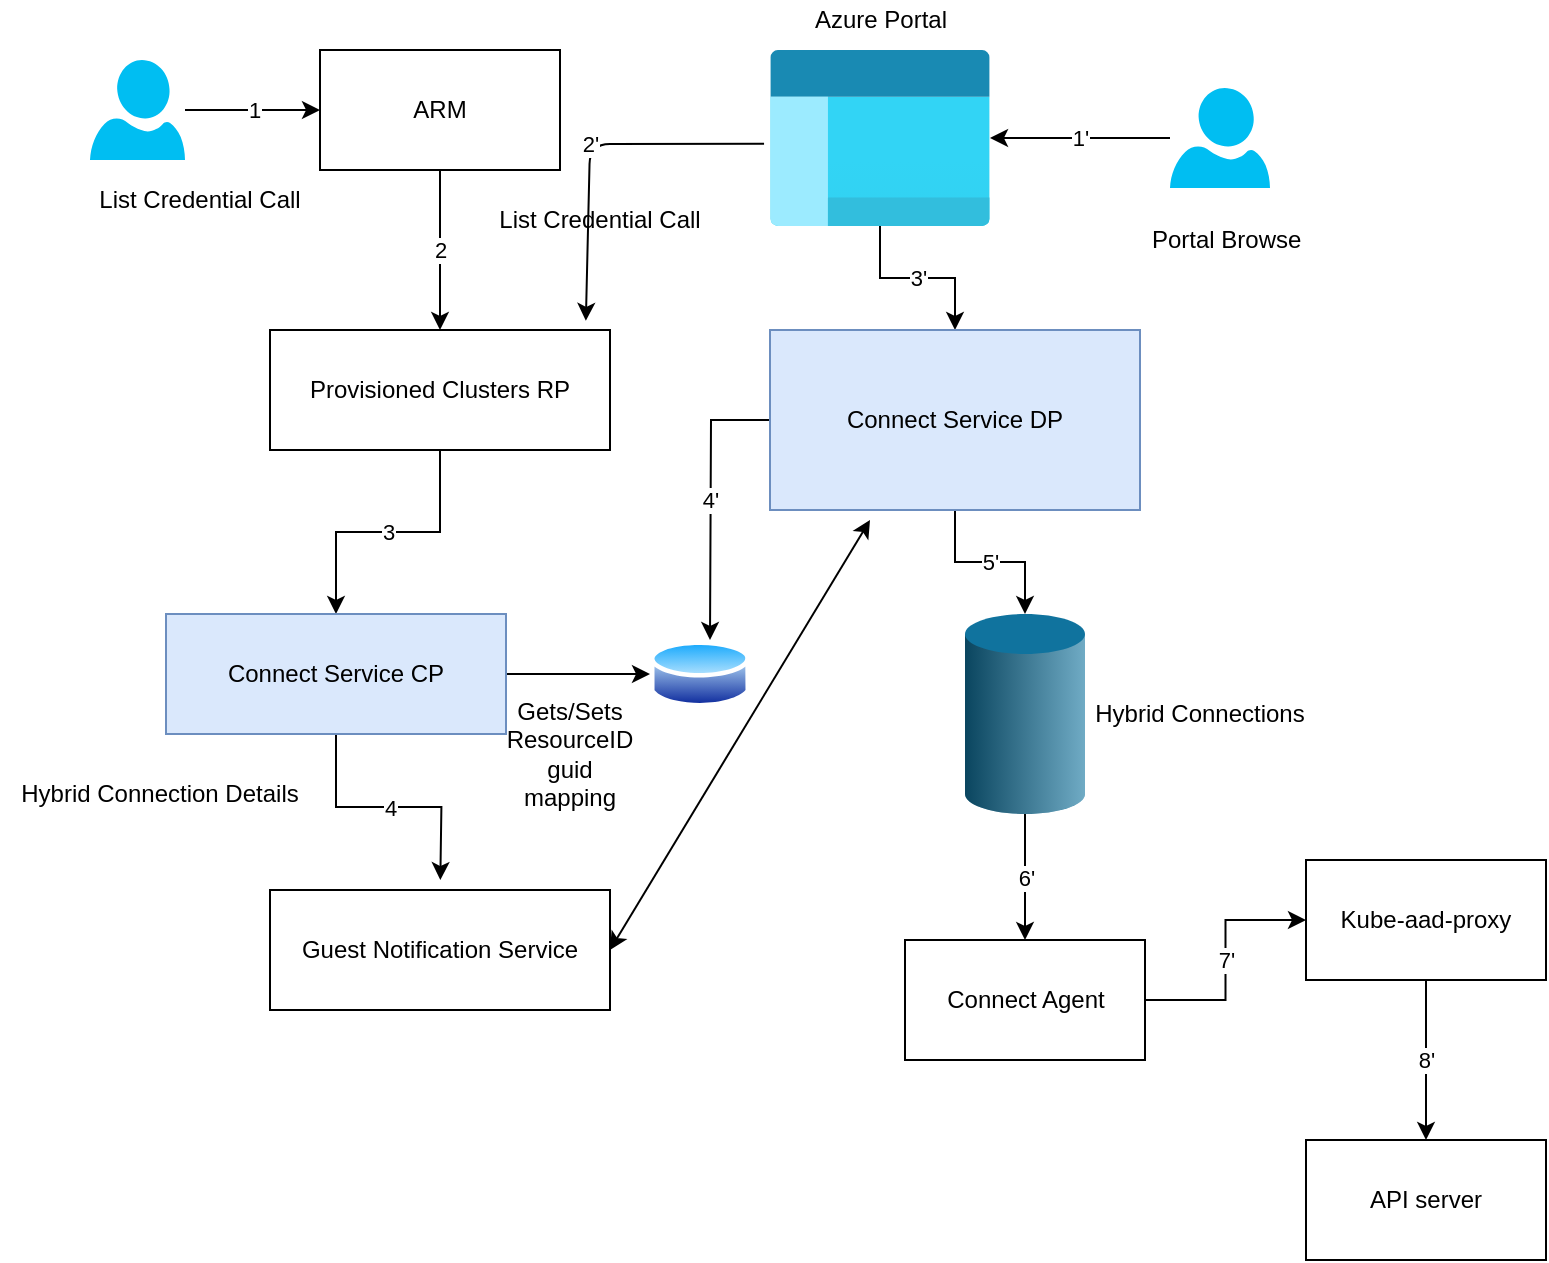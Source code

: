 <mxfile version="14.9.2" type="github">
  <diagram id="wFE0QG_FPsp0jaGvCLVb" name="Page-1">
    <mxGraphModel dx="1779" dy="577" grid="1" gridSize="10" guides="1" tooltips="1" connect="1" arrows="1" fold="1" page="1" pageScale="1" pageWidth="850" pageHeight="1100" math="0" shadow="0">
      <root>
        <mxCell id="0" />
        <mxCell id="1" parent="0" />
        <mxCell id="p6YkToFKb5sHR4yI7PBi-1" value="1" style="edgeStyle=orthogonalEdgeStyle;rounded=0;orthogonalLoop=1;jettySize=auto;html=1;entryX=0;entryY=0.5;entryDx=0;entryDy=0;" parent="1" source="p6YkToFKb5sHR4yI7PBi-2" target="p6YkToFKb5sHR4yI7PBi-4" edge="1">
          <mxGeometry relative="1" as="geometry">
            <mxPoint x="111.25" y="115" as="targetPoint" />
          </mxGeometry>
        </mxCell>
        <mxCell id="p6YkToFKb5sHR4yI7PBi-2" value="" style="verticalLabelPosition=bottom;html=1;verticalAlign=top;align=center;strokeColor=none;fillColor=#00BEF2;shape=mxgraph.azure.user;" parent="1" vertex="1">
          <mxGeometry x="20" y="90" width="47.5" height="50" as="geometry" />
        </mxCell>
        <mxCell id="p6YkToFKb5sHR4yI7PBi-3" value="2" style="edgeStyle=orthogonalEdgeStyle;rounded=0;orthogonalLoop=1;jettySize=auto;html=1;" parent="1" source="p6YkToFKb5sHR4yI7PBi-4" target="p6YkToFKb5sHR4yI7PBi-6" edge="1">
          <mxGeometry relative="1" as="geometry" />
        </mxCell>
        <mxCell id="p6YkToFKb5sHR4yI7PBi-4" value="ARM" style="rounded=0;whiteSpace=wrap;html=1;" parent="1" vertex="1">
          <mxGeometry x="135" y="85" width="120" height="60" as="geometry" />
        </mxCell>
        <mxCell id="p6YkToFKb5sHR4yI7PBi-5" value="3" style="edgeStyle=orthogonalEdgeStyle;rounded=0;orthogonalLoop=1;jettySize=auto;html=1;" parent="1" source="p6YkToFKb5sHR4yI7PBi-6" target="p6YkToFKb5sHR4yI7PBi-9" edge="1">
          <mxGeometry relative="1" as="geometry" />
        </mxCell>
        <mxCell id="p6YkToFKb5sHR4yI7PBi-6" value="Provisioned Clusters RP" style="rounded=0;whiteSpace=wrap;html=1;" parent="1" vertex="1">
          <mxGeometry x="110" y="225" width="170" height="60" as="geometry" />
        </mxCell>
        <mxCell id="p6YkToFKb5sHR4yI7PBi-7" value="4" style="edgeStyle=orthogonalEdgeStyle;rounded=0;orthogonalLoop=1;jettySize=auto;html=1;exitX=0.5;exitY=1;exitDx=0;exitDy=0;" parent="1" source="p6YkToFKb5sHR4yI7PBi-9" edge="1">
          <mxGeometry relative="1" as="geometry">
            <mxPoint x="195.167" y="500.0" as="targetPoint" />
          </mxGeometry>
        </mxCell>
        <mxCell id="p6YkToFKb5sHR4yI7PBi-49" style="edgeStyle=orthogonalEdgeStyle;rounded=0;orthogonalLoop=1;jettySize=auto;html=1;exitX=1;exitY=0.5;exitDx=0;exitDy=0;" parent="1" source="p6YkToFKb5sHR4yI7PBi-9" target="p6YkToFKb5sHR4yI7PBi-12" edge="1">
          <mxGeometry relative="1" as="geometry" />
        </mxCell>
        <mxCell id="p6YkToFKb5sHR4yI7PBi-9" value="Connect Service CP" style="rounded=0;whiteSpace=wrap;html=1;fillColor=#dae8fc;strokeColor=#6c8ebf;" parent="1" vertex="1">
          <mxGeometry x="58" y="367" width="170" height="60" as="geometry" />
        </mxCell>
        <mxCell id="p6YkToFKb5sHR4yI7PBi-10" value="Guest Notification Service" style="rounded=0;whiteSpace=wrap;html=1;" parent="1" vertex="1">
          <mxGeometry x="110" y="505" width="170" height="60" as="geometry" />
        </mxCell>
        <mxCell id="p6YkToFKb5sHR4yI7PBi-11" value="Hybrid Connection Details" style="text;html=1;strokeColor=none;fillColor=none;align=center;verticalAlign=middle;whiteSpace=wrap;rounded=0;" parent="1" vertex="1">
          <mxGeometry x="-25" y="447" width="160" height="20" as="geometry" />
        </mxCell>
        <mxCell id="p6YkToFKb5sHR4yI7PBi-12" value="" style="aspect=fixed;perimeter=ellipsePerimeter;html=1;align=center;shadow=0;dashed=0;spacingTop=3;image;image=img/lib/active_directory/database.svg;" parent="1" vertex="1">
          <mxGeometry x="300" y="378.5" width="50" height="37" as="geometry" />
        </mxCell>
        <mxCell id="p6YkToFKb5sHR4yI7PBi-13" value="List Credential Call" style="text;html=1;strokeColor=none;fillColor=none;align=center;verticalAlign=middle;whiteSpace=wrap;rounded=0;" parent="1" vertex="1">
          <mxGeometry x="-10" y="150" width="170" height="20" as="geometry" />
        </mxCell>
        <mxCell id="p6YkToFKb5sHR4yI7PBi-14" value="Portal Browse&amp;nbsp;" style="text;html=1;strokeColor=none;fillColor=none;align=center;verticalAlign=middle;whiteSpace=wrap;rounded=0;" parent="1" vertex="1">
          <mxGeometry x="470" y="170" width="240" height="20" as="geometry" />
        </mxCell>
        <mxCell id="p6YkToFKb5sHR4yI7PBi-43" value="3&#39;" style="edgeStyle=orthogonalEdgeStyle;rounded=0;orthogonalLoop=1;jettySize=auto;html=1;" parent="1" source="p6YkToFKb5sHR4yI7PBi-15" target="p6YkToFKb5sHR4yI7PBi-28" edge="1">
          <mxGeometry relative="1" as="geometry" />
        </mxCell>
        <mxCell id="p6YkToFKb5sHR4yI7PBi-15" value="" style="aspect=fixed;html=1;points=[];align=center;image;fontSize=12;image=img/lib/azure2/general/Management_Portal.svg;" parent="1" vertex="1">
          <mxGeometry x="360" y="85" width="110" height="88" as="geometry" />
        </mxCell>
        <mxCell id="p6YkToFKb5sHR4yI7PBi-16" value="1&#39;" style="edgeStyle=orthogonalEdgeStyle;rounded=0;orthogonalLoop=1;jettySize=auto;html=1;" parent="1" source="p6YkToFKb5sHR4yI7PBi-17" target="p6YkToFKb5sHR4yI7PBi-15" edge="1">
          <mxGeometry relative="1" as="geometry" />
        </mxCell>
        <mxCell id="p6YkToFKb5sHR4yI7PBi-17" value="" style="verticalLabelPosition=bottom;html=1;verticalAlign=top;align=center;strokeColor=none;fillColor=#00BEF2;shape=mxgraph.azure.user;" parent="1" vertex="1">
          <mxGeometry x="560" y="104" width="50" height="50" as="geometry" />
        </mxCell>
        <mxCell id="p6YkToFKb5sHR4yI7PBi-18" value="2&#39;" style="endArrow=classic;html=1;exitX=-0.027;exitY=0.532;exitDx=0;exitDy=0;exitPerimeter=0;entryX=0.929;entryY=-0.076;entryDx=0;entryDy=0;entryPerimeter=0;" parent="1" source="p6YkToFKb5sHR4yI7PBi-15" target="p6YkToFKb5sHR4yI7PBi-6" edge="1">
          <mxGeometry width="50" height="50" relative="1" as="geometry">
            <mxPoint x="240" y="220" as="sourcePoint" />
            <mxPoint x="330" y="200" as="targetPoint" />
            <Array as="points">
              <mxPoint x="270" y="132" />
            </Array>
          </mxGeometry>
        </mxCell>
        <mxCell id="p6YkToFKb5sHR4yI7PBi-19" value="List Credential Call" style="text;html=1;strokeColor=none;fillColor=none;align=center;verticalAlign=middle;whiteSpace=wrap;rounded=0;" parent="1" vertex="1">
          <mxGeometry x="190" y="160" width="170" height="20" as="geometry" />
        </mxCell>
        <mxCell id="p6YkToFKb5sHR4yI7PBi-20" value="Azure Portal" style="text;html=1;strokeColor=none;fillColor=none;align=center;verticalAlign=middle;whiteSpace=wrap;rounded=0;" parent="1" vertex="1">
          <mxGeometry x="372.5" y="60" width="85" height="20" as="geometry" />
        </mxCell>
        <mxCell id="p6YkToFKb5sHR4yI7PBi-27" value="5&#39;" style="edgeStyle=orthogonalEdgeStyle;rounded=0;orthogonalLoop=1;jettySize=auto;html=1;exitX=0.5;exitY=1;exitDx=0;exitDy=0;entryX=0.5;entryY=0;entryDx=0;entryDy=0;entryPerimeter=0;" parent="1" source="p6YkToFKb5sHR4yI7PBi-28" target="p6YkToFKb5sHR4yI7PBi-31" edge="1">
          <mxGeometry relative="1" as="geometry" />
        </mxCell>
        <mxCell id="p6YkToFKb5sHR4yI7PBi-48" value="4&#39;" style="edgeStyle=orthogonalEdgeStyle;rounded=0;orthogonalLoop=1;jettySize=auto;html=1;exitX=0;exitY=0.5;exitDx=0;exitDy=0;" parent="1" source="p6YkToFKb5sHR4yI7PBi-28" edge="1">
          <mxGeometry relative="1" as="geometry">
            <mxPoint x="330" y="380" as="targetPoint" />
          </mxGeometry>
        </mxCell>
        <mxCell id="p6YkToFKb5sHR4yI7PBi-28" value="Connect Service DP" style="rounded=0;whiteSpace=wrap;html=1;fillColor=#dae8fc;strokeColor=#6c8ebf;" parent="1" vertex="1">
          <mxGeometry x="360" y="225" width="185" height="90" as="geometry" />
        </mxCell>
        <mxCell id="p6YkToFKb5sHR4yI7PBi-30" value="6&#39;" style="edgeStyle=orthogonalEdgeStyle;rounded=0;orthogonalLoop=1;jettySize=auto;html=1;exitX=0.5;exitY=1;exitDx=0;exitDy=0;exitPerimeter=0;" parent="1" source="p6YkToFKb5sHR4yI7PBi-31" target="p6YkToFKb5sHR4yI7PBi-34" edge="1">
          <mxGeometry relative="1" as="geometry">
            <mxPoint x="488" y="520" as="targetPoint" />
          </mxGeometry>
        </mxCell>
        <mxCell id="p6YkToFKb5sHR4yI7PBi-31" value="" style="verticalLabelPosition=bottom;verticalAlign=top;html=1;shape=mxgraph.infographic.cylinder;fillColor=#10739E;strokeColor=none;" parent="1" vertex="1">
          <mxGeometry x="457.5" y="367" width="60" height="100" as="geometry" />
        </mxCell>
        <mxCell id="p6YkToFKb5sHR4yI7PBi-32" value="Hybrid Connections" style="text;html=1;strokeColor=none;fillColor=none;align=center;verticalAlign=middle;whiteSpace=wrap;rounded=0;" parent="1" vertex="1">
          <mxGeometry x="490" y="407" width="170" height="20" as="geometry" />
        </mxCell>
        <mxCell id="p6YkToFKb5sHR4yI7PBi-33" value="7&#39;" style="edgeStyle=orthogonalEdgeStyle;rounded=0;orthogonalLoop=1;jettySize=auto;html=1;" parent="1" source="p6YkToFKb5sHR4yI7PBi-34" target="p6YkToFKb5sHR4yI7PBi-36" edge="1">
          <mxGeometry relative="1" as="geometry" />
        </mxCell>
        <mxCell id="p6YkToFKb5sHR4yI7PBi-34" value="Connect Agent" style="rounded=0;whiteSpace=wrap;html=1;" parent="1" vertex="1">
          <mxGeometry x="427.5" y="530" width="120" height="60" as="geometry" />
        </mxCell>
        <mxCell id="p6YkToFKb5sHR4yI7PBi-35" value="8&#39;" style="edgeStyle=orthogonalEdgeStyle;rounded=0;orthogonalLoop=1;jettySize=auto;html=1;" parent="1" source="p6YkToFKb5sHR4yI7PBi-36" target="p6YkToFKb5sHR4yI7PBi-37" edge="1">
          <mxGeometry relative="1" as="geometry" />
        </mxCell>
        <mxCell id="p6YkToFKb5sHR4yI7PBi-36" value="Kube-aad-proxy" style="rounded=0;whiteSpace=wrap;html=1;" parent="1" vertex="1">
          <mxGeometry x="628" y="490" width="120" height="60" as="geometry" />
        </mxCell>
        <mxCell id="p6YkToFKb5sHR4yI7PBi-37" value="API server" style="rounded=0;whiteSpace=wrap;html=1;" parent="1" vertex="1">
          <mxGeometry x="628" y="630" width="120" height="60" as="geometry" />
        </mxCell>
        <mxCell id="p6YkToFKb5sHR4yI7PBi-50" value="Gets/Sets ResourceID guid mapping" style="text;html=1;strokeColor=none;fillColor=none;align=center;verticalAlign=middle;whiteSpace=wrap;rounded=0;" parent="1" vertex="1">
          <mxGeometry x="240" y="427" width="40" height="20" as="geometry" />
        </mxCell>
        <mxCell id="p6YkToFKb5sHR4yI7PBi-54" value="" style="endArrow=classic;startArrow=classic;html=1;exitX=1;exitY=0.5;exitDx=0;exitDy=0;" parent="1" source="p6YkToFKb5sHR4yI7PBi-10" edge="1">
          <mxGeometry width="50" height="50" relative="1" as="geometry">
            <mxPoint x="260" y="370" as="sourcePoint" />
            <mxPoint x="410" y="320" as="targetPoint" />
            <Array as="points" />
          </mxGeometry>
        </mxCell>
      </root>
    </mxGraphModel>
  </diagram>
</mxfile>
